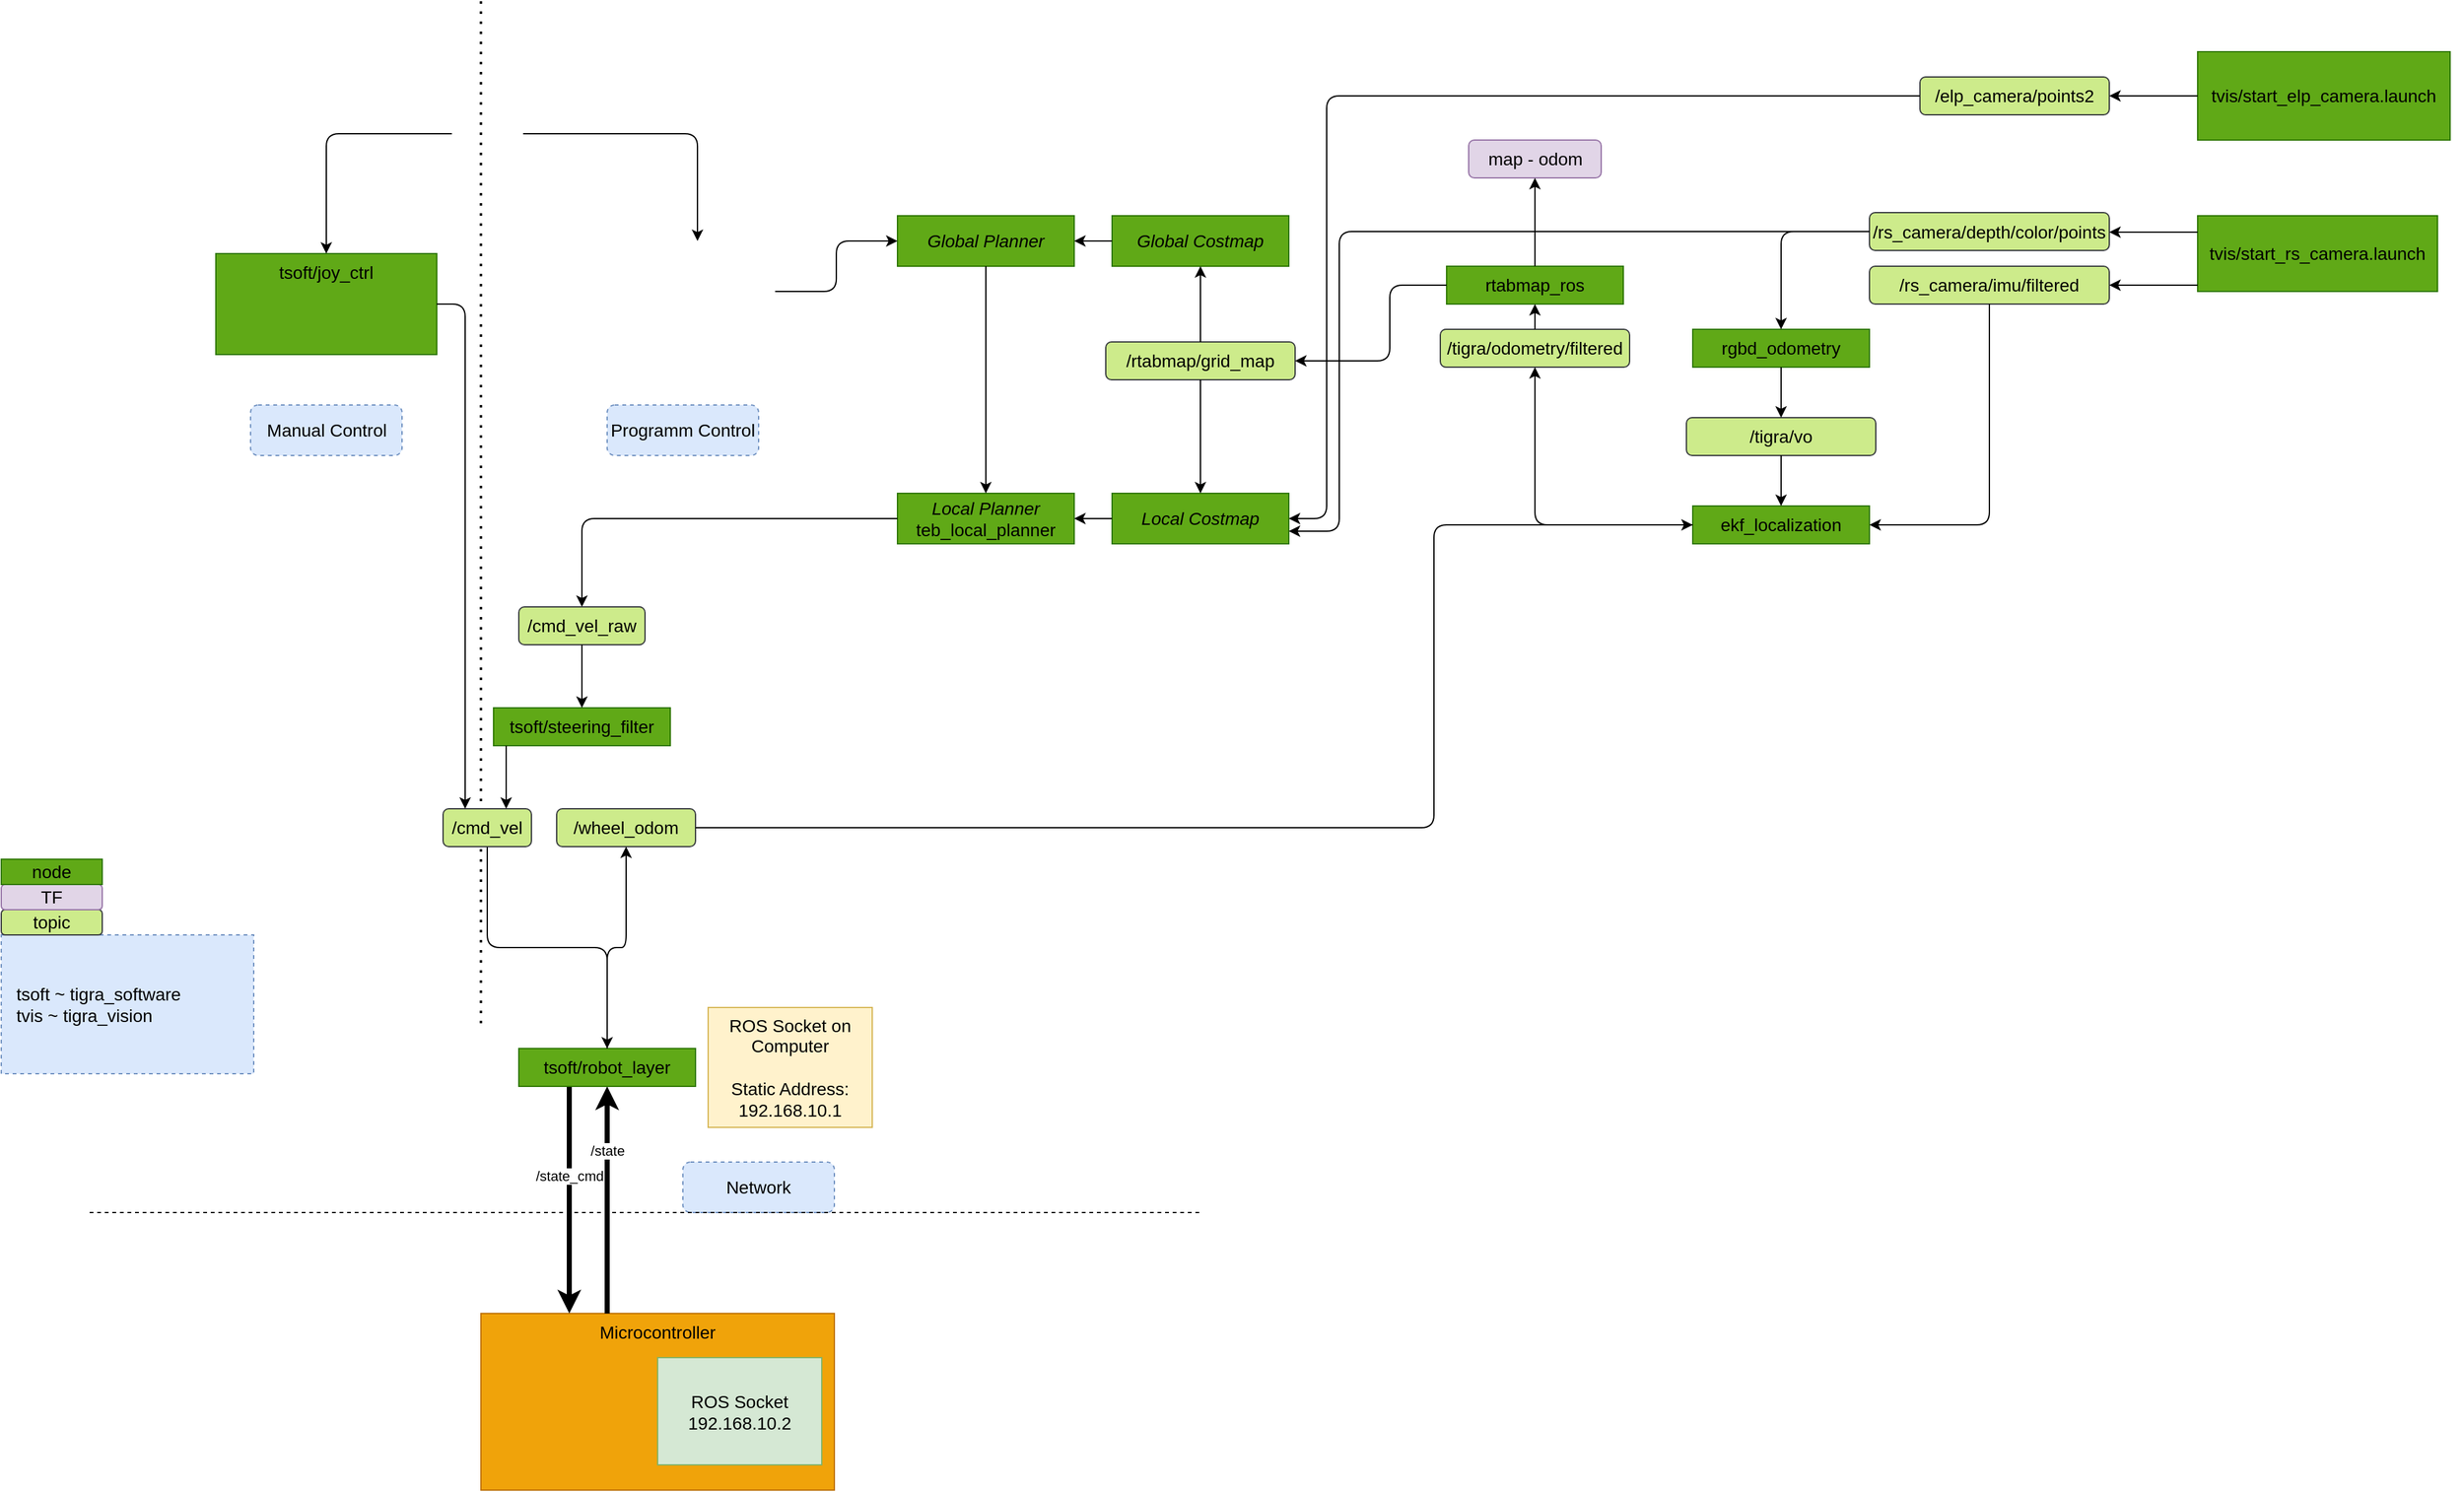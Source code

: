 <mxfile>
    <diagram id="4g6jTl6MtuZaUHWPY0bz" name="Page-1">
        <mxGraphModel dx="1684" dy="2125" grid="1" gridSize="10" guides="1" tooltips="1" connect="1" arrows="1" fold="1" page="1" pageScale="1" pageWidth="850" pageHeight="1100" math="0" shadow="0">
            <root>
                <mxCell id="0"/>
                <mxCell id="1" parent="0"/>
                <mxCell id="128" value="tvis/start_rs_camera.launch" style="rounded=0;whiteSpace=wrap;html=1;fillColor=#60a917;strokeColor=#2D7600;fontSize=14;fontColor=#000000;verticalAlign=middle;" parent="1" vertex="1">
                    <mxGeometry x="1780" y="10" width="190" height="60" as="geometry"/>
                </mxCell>
                <mxCell id="123" value="" style="endArrow=none;dashed=1;html=1;dashPattern=1 3;strokeWidth=2;rounded=1;sketch=0;fontColor=#000000;" parent="1" edge="1">
                    <mxGeometry width="50" height="50" relative="1" as="geometry">
                        <mxPoint x="420" y="650" as="sourcePoint"/>
                        <mxPoint x="420" y="-160" as="targetPoint"/>
                    </mxGeometry>
                </mxCell>
                <mxCell id="44" value="Microcontroller" style="rounded=0;whiteSpace=wrap;html=1;fillColor=#f0a30a;strokeColor=#BD7000;fontSize=14;fontColor=#000000;verticalAlign=top;" parent="1" vertex="1">
                    <mxGeometry x="420" y="880" width="280" height="140" as="geometry"/>
                </mxCell>
                <mxCell id="46" value="" style="shape=image;verticalLabelPosition=bottom;labelBackgroundColor=#ffffff;verticalAlign=top;aspect=fixed;imageAspect=0;image=https://www.terraelectronica.ru/images/icatalog/big/n/nucleo-f767zi.png;" parent="1" vertex="1">
                    <mxGeometry x="430" y="915" width="116.32" height="85" as="geometry"/>
                </mxCell>
                <mxCell id="47" value="ROS Socket&lt;br&gt;192.168.10.2" style="rounded=0;whiteSpace=wrap;html=1;fillColor=#d5e8d4;strokeColor=#82b366;fontSize=14;fontColor=#000000;labelBorderColor=none;" parent="1" vertex="1">
                    <mxGeometry x="560" y="915" width="130" height="85" as="geometry"/>
                </mxCell>
                <mxCell id="48" style="rounded=0;orthogonalLoop=1;jettySize=auto;html=1;fontSize=14;fontColor=#000000;strokeWidth=4;startArrow=none;startFill=1;endArrow=classic;endFill=1;sketch=0;edgeStyle=orthogonalEdgeStyle;" parent="1" source="44" target="60" edge="1">
                    <mxGeometry relative="1" as="geometry">
                        <mxPoint x="640.034" y="810" as="sourcePoint"/>
                        <mxPoint x="560" y="770" as="targetPoint"/>
                        <Array as="points">
                            <mxPoint x="520" y="820"/>
                            <mxPoint x="520" y="820"/>
                        </Array>
                    </mxGeometry>
                </mxCell>
                <mxCell id="61" value="/state" style="edgeLabel;html=1;align=center;verticalAlign=middle;resizable=0;points=[];" parent="48" vertex="1" connectable="0">
                    <mxGeometry x="0.433" relative="1" as="geometry">
                        <mxPoint as="offset"/>
                    </mxGeometry>
                </mxCell>
                <mxCell id="50" value="Network" style="rounded=1;whiteSpace=wrap;html=1;fontSize=14;fillColor=#dae8fc;strokeColor=#6c8ebf;fontColor=#000000;dashed=1;" parent="1" vertex="1">
                    <mxGeometry x="580" y="760" width="120" height="40" as="geometry"/>
                </mxCell>
                <mxCell id="52" style="rounded=1;orthogonalLoop=1;jettySize=auto;html=1;fontSize=14;fontColor=#000000;strokeWidth=4;startArrow=none;startFill=1;sketch=0;edgeStyle=orthogonalEdgeStyle;entryX=0.25;entryY=0;entryDx=0;entryDy=0;" parent="1" source="60" target="44" edge="1">
                    <mxGeometry relative="1" as="geometry">
                        <mxPoint x="490.034" y="840" as="sourcePoint"/>
                        <mxPoint x="470" y="880" as="targetPoint"/>
                        <Array as="points">
                            <mxPoint x="490" y="760"/>
                            <mxPoint x="490" y="760"/>
                        </Array>
                    </mxGeometry>
                </mxCell>
                <mxCell id="62" value="/state_cmd" style="edgeLabel;html=1;align=center;verticalAlign=middle;resizable=0;points=[];" parent="52" vertex="1" connectable="0">
                    <mxGeometry x="-0.394" y="2" relative="1" as="geometry">
                        <mxPoint x="-2" y="16" as="offset"/>
                    </mxGeometry>
                </mxCell>
                <mxCell id="60" value="tsoft/robot_layer" style="rounded=0;whiteSpace=wrap;html=1;fillColor=#60a917;strokeColor=#2D7600;fontSize=14;fontColor=#000000;" parent="1" vertex="1">
                    <mxGeometry x="450" y="670" width="140" height="30" as="geometry"/>
                </mxCell>
                <mxCell id="63" value="tsoft ~ tigra_software&lt;br&gt;tvis ~ tigra_vision" style="rounded=0;whiteSpace=wrap;html=1;fontSize=14;fillColor=#dae8fc;strokeColor=#6c8ebf;fontColor=#000000;dashed=1;shadow=0;sketch=0;glass=0;align=left;spacingLeft=10;" parent="1" vertex="1">
                    <mxGeometry x="40" y="580" width="200" height="110" as="geometry"/>
                </mxCell>
                <mxCell id="66" style="rounded=1;orthogonalLoop=1;jettySize=auto;html=1;fontSize=14;fontColor=#000000;sketch=0;edgeStyle=orthogonalEdgeStyle;" parent="1" source="88" target="60" edge="1">
                    <mxGeometry relative="1" as="geometry">
                        <mxPoint x="485" y="500" as="sourcePoint"/>
                        <mxPoint x="800" y="565" as="targetPoint"/>
                    </mxGeometry>
                </mxCell>
                <mxCell id="86" value="ROS Socket on Computer&lt;br&gt;&lt;br&gt;Static Address: 192.168.10.1" style="rounded=0;whiteSpace=wrap;html=1;fillColor=#fff2cc;strokeColor=#d6b656;fontSize=14;labelBorderColor=none;fontColor=#000000;" parent="1" vertex="1">
                    <mxGeometry x="600" y="637.5" width="130" height="95" as="geometry"/>
                </mxCell>
                <mxCell id="87" value="" style="endArrow=none;html=1;strokeWidth=1;dashed=1;" parent="1" edge="1">
                    <mxGeometry width="50" height="50" relative="1" as="geometry">
                        <mxPoint x="110" y="800" as="sourcePoint"/>
                        <mxPoint x="990" y="800" as="targetPoint"/>
                    </mxGeometry>
                </mxCell>
                <mxCell id="88" value="/cmd_vel" style="rounded=1;whiteSpace=wrap;html=1;fontSize=14;fillColor=#cdeb8b;strokeColor=#36393d;fontColor=#000000;" parent="1" vertex="1">
                    <mxGeometry x="390" y="480" width="70" height="30" as="geometry"/>
                </mxCell>
                <mxCell id="89" value="topic" style="rounded=1;whiteSpace=wrap;html=1;fontSize=14;fillColor=#cdeb8b;strokeColor=#36393d;fontColor=#000000;" parent="1" vertex="1">
                    <mxGeometry x="40" y="560" width="80" height="20" as="geometry"/>
                </mxCell>
                <mxCell id="90" value="TF" style="rounded=1;whiteSpace=wrap;html=1;fontSize=14;fillColor=#e1d5e7;strokeColor=#9673a6;fontColor=#000000;" parent="1" vertex="1">
                    <mxGeometry x="40" y="540" width="80" height="20" as="geometry"/>
                </mxCell>
                <mxCell id="92" value="/wheel_odom" style="rounded=1;whiteSpace=wrap;html=1;fontSize=14;fillColor=#cdeb8b;strokeColor=#36393d;fontColor=#000000;" parent="1" vertex="1">
                    <mxGeometry x="480" y="480" width="110" height="30" as="geometry"/>
                </mxCell>
                <mxCell id="93" style="rounded=1;orthogonalLoop=1;jettySize=auto;html=1;fontSize=14;fontColor=#000000;sketch=0;edgeStyle=orthogonalEdgeStyle;" parent="1" source="60" target="92" edge="1">
                    <mxGeometry relative="1" as="geometry">
                        <mxPoint x="530" y="680" as="sourcePoint"/>
                        <mxPoint x="570" y="590" as="targetPoint"/>
                    </mxGeometry>
                </mxCell>
                <mxCell id="110" value="node" style="rounded=0;whiteSpace=wrap;html=1;fillColor=#60a917;strokeColor=#2D7600;fontSize=14;fontColor=#000000;" parent="1" vertex="1">
                    <mxGeometry x="40" y="520" width="80" height="20" as="geometry"/>
                </mxCell>
                <mxCell id="111" value="&lt;i&gt;Local Planner&lt;br&gt;&lt;/i&gt;teb_local_planner" style="rounded=0;whiteSpace=wrap;html=1;fillColor=#60a917;strokeColor=#2D7600;fontSize=14;fontColor=#000000;" parent="1" vertex="1">
                    <mxGeometry x="750" y="230" width="140" height="40" as="geometry"/>
                </mxCell>
                <mxCell id="113" value="" style="shape=image;verticalLabelPosition=bottom;labelBackgroundColor=#ffffff;verticalAlign=top;aspect=fixed;imageAspect=0;image=https://upload.wikimedia.org/wikipedia/commons/thumb/5/50/User_icon-cp.svg/1200px-User_icon-cp.svg.png;" parent="1" vertex="1">
                    <mxGeometry x="397" y="-90" width="56.4" height="70" as="geometry"/>
                </mxCell>
                <mxCell id="115" value="" style="shape=image;verticalLabelPosition=bottom;labelBackgroundColor=#ffffff;verticalAlign=top;aspect=fixed;imageAspect=0;image=https://raw.githubusercontent.com/ros-visualization/rviz/kinetic-devel/images/splash.png;" parent="1" vertex="1">
                    <mxGeometry x="530" y="30" width="123.08" height="80" as="geometry"/>
                </mxCell>
                <mxCell id="116" value="tsoft/joy_ctrl" style="rounded=0;whiteSpace=wrap;html=1;fillColor=#60a917;strokeColor=#2D7600;fontSize=14;fontColor=#000000;verticalAlign=top;" parent="1" vertex="1">
                    <mxGeometry x="210" y="40" width="175" height="80" as="geometry"/>
                </mxCell>
                <mxCell id="114" value="" style="shape=image;verticalLabelPosition=bottom;labelBackgroundColor=#ffffff;verticalAlign=top;aspect=fixed;imageAspect=0;image=https://icon-library.com/images/joystick-icon-png/joystick-icon-png-0.jpg;" parent="1" vertex="1">
                    <mxGeometry x="279.53" y="70" width="55.47" height="40" as="geometry"/>
                </mxCell>
                <mxCell id="117" style="rounded=1;orthogonalLoop=1;jettySize=auto;html=1;fontSize=14;fontColor=#000000;entryX=0.25;entryY=0;entryDx=0;entryDy=0;sketch=0;edgeStyle=orthogonalEdgeStyle;" parent="1" source="116" target="88" edge="1">
                    <mxGeometry relative="1" as="geometry">
                        <mxPoint x="360" y="202.5" as="sourcePoint"/>
                        <mxPoint x="385" y="377.5" as="targetPoint"/>
                    </mxGeometry>
                </mxCell>
                <mxCell id="120" style="rounded=1;orthogonalLoop=1;jettySize=auto;html=1;fontSize=14;fontColor=#000000;sketch=0;edgeStyle=orthogonalEdgeStyle;" parent="1" source="111" target="144" edge="1">
                    <mxGeometry relative="1" as="geometry">
                        <mxPoint x="367.483" y="130" as="sourcePoint"/>
                        <mxPoint x="417.5" y="490" as="targetPoint"/>
                    </mxGeometry>
                </mxCell>
                <mxCell id="121" style="rounded=1;orthogonalLoop=1;jettySize=auto;html=1;fontSize=14;fontColor=#000000;sketch=0;edgeStyle=orthogonalEdgeStyle;" parent="1" source="113" target="116" edge="1">
                    <mxGeometry relative="1" as="geometry">
                        <mxPoint x="395" y="90" as="sourcePoint"/>
                        <mxPoint x="417.5" y="490" as="targetPoint"/>
                    </mxGeometry>
                </mxCell>
                <mxCell id="122" style="rounded=1;orthogonalLoop=1;jettySize=auto;html=1;fontSize=14;fontColor=#000000;sketch=0;edgeStyle=orthogonalEdgeStyle;" parent="1" source="113" target="115" edge="1">
                    <mxGeometry relative="1" as="geometry">
                        <mxPoint x="450" y="-55" as="sourcePoint"/>
                        <mxPoint x="307.5" y="50" as="targetPoint"/>
                    </mxGeometry>
                </mxCell>
                <mxCell id="124" value="Manual Control" style="rounded=1;whiteSpace=wrap;html=1;fontSize=14;fillColor=#dae8fc;strokeColor=#6c8ebf;fontColor=#000000;dashed=1;" parent="1" vertex="1">
                    <mxGeometry x="237.5" y="160" width="120" height="40" as="geometry"/>
                </mxCell>
                <mxCell id="125" value="Programm Control" style="rounded=1;whiteSpace=wrap;html=1;fontSize=14;fillColor=#dae8fc;strokeColor=#6c8ebf;fontColor=#000000;dashed=1;" parent="1" vertex="1">
                    <mxGeometry x="520" y="160" width="120" height="40" as="geometry"/>
                </mxCell>
                <mxCell id="127" value="" style="shape=image;verticalLabelPosition=bottom;labelBackgroundColor=#ffffff;verticalAlign=top;aspect=fixed;imageAspect=0;image=https://st.bmshop.net/jone12120/product/m/367e458e-60b8e6db2f95d.jpg;flipH=0;" parent="1" vertex="1">
                    <mxGeometry x="1940" y="-10" width="40" height="40" as="geometry"/>
                </mxCell>
                <mxCell id="129" value="tvis/start_elp_camera.launch" style="rounded=0;whiteSpace=wrap;html=1;fillColor=#60a917;strokeColor=#2D7600;fontSize=14;fontColor=#000000;verticalAlign=middle;" parent="1" vertex="1">
                    <mxGeometry x="1780" y="-120" width="200" height="70" as="geometry"/>
                </mxCell>
                <mxCell id="131" value="/elp_camera/points2" style="rounded=1;whiteSpace=wrap;html=1;fontSize=14;fillColor=#cdeb8b;strokeColor=#36393d;fontColor=#000000;" parent="1" vertex="1">
                    <mxGeometry x="1560" y="-100" width="150" height="30" as="geometry"/>
                </mxCell>
                <mxCell id="134" style="rounded=1;orthogonalLoop=1;jettySize=auto;html=1;fontSize=14;fontColor=#000000;sketch=0;edgeStyle=orthogonalEdgeStyle;" parent="1" source="129" target="131" edge="1">
                    <mxGeometry relative="1" as="geometry">
                        <mxPoint x="1120" y="50" as="sourcePoint"/>
                        <mxPoint x="1740" y="-100" as="targetPoint"/>
                    </mxGeometry>
                </mxCell>
                <mxCell id="135" value="/rs_camera/depth/color/points" style="rounded=1;whiteSpace=wrap;html=1;fontSize=14;fillColor=#cdeb8b;strokeColor=#36393d;fontColor=#000000;" parent="1" vertex="1">
                    <mxGeometry x="1520" y="7.5" width="190" height="30" as="geometry"/>
                </mxCell>
                <mxCell id="136" style="rounded=1;orthogonalLoop=1;jettySize=auto;html=1;fontSize=14;fontColor=#000000;sketch=0;edgeStyle=orthogonalEdgeStyle;" parent="1" source="128" target="135" edge="1">
                    <mxGeometry relative="1" as="geometry">
                        <mxPoint x="1790" y="-75" as="sourcePoint"/>
                        <mxPoint x="1720" y="-75" as="targetPoint"/>
                        <Array as="points">
                            <mxPoint x="1770" y="23"/>
                            <mxPoint x="1770" y="23"/>
                        </Array>
                    </mxGeometry>
                </mxCell>
                <mxCell id="137" value="/rs_camera/imu/filtered" style="rounded=1;whiteSpace=wrap;html=1;fontSize=14;fillColor=#cdeb8b;strokeColor=#36393d;fontColor=#000000;" parent="1" vertex="1">
                    <mxGeometry x="1520" y="50" width="190" height="30" as="geometry"/>
                </mxCell>
                <mxCell id="138" style="rounded=1;orthogonalLoop=1;jettySize=auto;html=1;fontSize=14;fontColor=#000000;sketch=0;edgeStyle=orthogonalEdgeStyle;" parent="1" source="128" target="137" edge="1">
                    <mxGeometry relative="1" as="geometry">
                        <mxPoint x="1790" y="33.0" as="sourcePoint"/>
                        <mxPoint x="1720" y="33.0" as="targetPoint"/>
                        <Array as="points">
                            <mxPoint x="1740" y="65"/>
                            <mxPoint x="1740" y="65"/>
                        </Array>
                    </mxGeometry>
                </mxCell>
                <mxCell id="139" value="ekf_localization" style="rounded=0;whiteSpace=wrap;html=1;fillColor=#60a917;strokeColor=#2D7600;fontSize=14;fontColor=#000000;" parent="1" vertex="1">
                    <mxGeometry x="1380" y="240" width="140" height="30" as="geometry"/>
                </mxCell>
                <mxCell id="140" style="rounded=1;orthogonalLoop=1;jettySize=auto;html=1;fontSize=14;fontColor=#000000;sketch=0;edgeStyle=orthogonalEdgeStyle;" parent="1" source="137" target="139" edge="1">
                    <mxGeometry relative="1" as="geometry">
                        <mxPoint x="1420" y="595" as="sourcePoint"/>
                        <mxPoint x="1350" y="595" as="targetPoint"/>
                        <Array as="points">
                            <mxPoint x="1615" y="255"/>
                        </Array>
                    </mxGeometry>
                </mxCell>
                <mxCell id="141" style="rounded=1;orthogonalLoop=1;jettySize=auto;html=1;fontSize=14;fontColor=#000000;sketch=0;edgeStyle=orthogonalEdgeStyle;" parent="1" source="92" target="139" edge="1">
                    <mxGeometry relative="1" as="geometry">
                        <mxPoint x="1160" y="595" as="sourcePoint"/>
                        <mxPoint x="1000" y="280" as="targetPoint"/>
                        <Array as="points">
                            <mxPoint x="1175" y="495"/>
                        </Array>
                    </mxGeometry>
                </mxCell>
                <mxCell id="142" value="" style="shape=image;verticalLabelPosition=bottom;labelBackgroundColor=#ffffff;verticalAlign=top;aspect=fixed;imageAspect=0;image=http://sc04.alicdn.com/kf/H5f2f300c464a4552b375d37627a756c34.jpg;" parent="1" vertex="1">
                    <mxGeometry x="1940" y="-140" width="50" height="50" as="geometry"/>
                </mxCell>
                <mxCell id="143" value="tsoft/steering_filter" style="rounded=0;whiteSpace=wrap;html=1;fillColor=#60a917;strokeColor=#2D7600;fontSize=14;fontColor=#000000;" parent="1" vertex="1">
                    <mxGeometry x="430.0" y="400" width="140" height="30" as="geometry"/>
                </mxCell>
                <mxCell id="144" value="/cmd_vel_raw" style="rounded=1;whiteSpace=wrap;html=1;fontSize=14;fillColor=#cdeb8b;strokeColor=#36393d;fontColor=#000000;" parent="1" vertex="1">
                    <mxGeometry x="450" y="320" width="100" height="30" as="geometry"/>
                </mxCell>
                <mxCell id="145" style="rounded=1;orthogonalLoop=1;jettySize=auto;html=1;fontSize=14;fontColor=#000000;sketch=0;edgeStyle=orthogonalEdgeStyle;" parent="1" source="143" target="88" edge="1">
                    <mxGeometry relative="1" as="geometry">
                        <mxPoint x="650" y="265.029" as="sourcePoint"/>
                        <mxPoint x="452.5" y="490" as="targetPoint"/>
                        <Array as="points">
                            <mxPoint x="440" y="450"/>
                            <mxPoint x="440" y="450"/>
                        </Array>
                    </mxGeometry>
                </mxCell>
                <mxCell id="146" style="rounded=1;orthogonalLoop=1;jettySize=auto;html=1;fontSize=14;fontColor=#000000;sketch=0;edgeStyle=orthogonalEdgeStyle;" parent="1" source="144" target="143" edge="1">
                    <mxGeometry relative="1" as="geometry">
                        <mxPoint x="500" y="435.029" as="sourcePoint"/>
                        <mxPoint x="440" y="490" as="targetPoint"/>
                    </mxGeometry>
                </mxCell>
                <mxCell id="147" value="rgbd_odometry" style="rounded=0;whiteSpace=wrap;html=1;fillColor=#60a917;strokeColor=#2D7600;fontSize=14;fontColor=#000000;" parent="1" vertex="1">
                    <mxGeometry x="1380" y="100" width="140" height="30" as="geometry"/>
                </mxCell>
                <mxCell id="148" style="rounded=1;orthogonalLoop=1;jettySize=auto;html=1;fontSize=14;fontColor=#000000;sketch=0;edgeStyle=orthogonalEdgeStyle;" parent="1" source="135" target="147" edge="1">
                    <mxGeometry relative="1" as="geometry">
                        <mxPoint x="1160" y="595" as="sourcePoint"/>
                        <mxPoint x="1000" y="280" as="targetPoint"/>
                        <Array as="points">
                            <mxPoint x="1450" y="23"/>
                        </Array>
                    </mxGeometry>
                </mxCell>
                <mxCell id="149" value="/tigra/vo" style="rounded=1;whiteSpace=wrap;html=1;fontSize=14;fillColor=#cdeb8b;strokeColor=#36393d;fontColor=#000000;" parent="1" vertex="1">
                    <mxGeometry x="1375" y="170" width="150" height="30" as="geometry"/>
                </mxCell>
                <mxCell id="150" style="rounded=1;orthogonalLoop=1;jettySize=auto;html=1;fontSize=14;fontColor=#000000;sketch=0;edgeStyle=orthogonalEdgeStyle;" parent="1" source="147" target="149" edge="1">
                    <mxGeometry relative="1" as="geometry">
                        <mxPoint x="1255" y="537.5" as="sourcePoint"/>
                        <mxPoint x="1260" y="265" as="targetPoint"/>
                    </mxGeometry>
                </mxCell>
                <mxCell id="151" style="rounded=1;orthogonalLoop=1;jettySize=auto;html=1;fontSize=14;fontColor=#000000;sketch=0;edgeStyle=orthogonalEdgeStyle;" parent="1" source="149" target="139" edge="1">
                    <mxGeometry relative="1" as="geometry">
                        <mxPoint x="1160" y="595" as="sourcePoint"/>
                        <mxPoint x="1000" y="280" as="targetPoint"/>
                    </mxGeometry>
                </mxCell>
                <mxCell id="152" value="&lt;i&gt;Global Planner&lt;/i&gt;" style="rounded=0;whiteSpace=wrap;html=1;fillColor=#60a917;strokeColor=#2D7600;fontSize=14;fontColor=#000000;" parent="1" vertex="1">
                    <mxGeometry x="750" y="10" width="140" height="40" as="geometry"/>
                </mxCell>
                <mxCell id="153" style="rounded=1;orthogonalLoop=1;jettySize=auto;html=1;fontSize=14;fontColor=#000000;sketch=0;edgeStyle=orthogonalEdgeStyle;" parent="1" source="152" target="111" edge="1">
                    <mxGeometry relative="1" as="geometry">
                        <mxPoint x="1110" y="185" as="sourcePoint"/>
                        <mxPoint x="1000" y="250" as="targetPoint"/>
                    </mxGeometry>
                </mxCell>
                <mxCell id="154" value="&lt;i&gt;Local Costmap&lt;/i&gt;" style="rounded=0;whiteSpace=wrap;html=1;fillColor=#60a917;strokeColor=#2D7600;fontSize=14;fontColor=#000000;" parent="1" vertex="1">
                    <mxGeometry x="920" y="230" width="140" height="40" as="geometry"/>
                </mxCell>
                <mxCell id="155" value="&lt;i&gt;Global Costmap&lt;/i&gt;" style="rounded=0;whiteSpace=wrap;html=1;fillColor=#60a917;strokeColor=#2D7600;fontSize=14;fontColor=#000000;" parent="1" vertex="1">
                    <mxGeometry x="920" y="10" width="140" height="40" as="geometry"/>
                </mxCell>
                <mxCell id="156" style="rounded=1;orthogonalLoop=1;jettySize=auto;html=1;fontSize=14;fontColor=#000000;sketch=0;edgeStyle=orthogonalEdgeStyle;" parent="1" source="155" target="152" edge="1">
                    <mxGeometry relative="1" as="geometry">
                        <mxPoint x="830" y="60" as="sourcePoint"/>
                        <mxPoint x="830" y="240" as="targetPoint"/>
                    </mxGeometry>
                </mxCell>
                <mxCell id="158" style="rounded=1;orthogonalLoop=1;jettySize=auto;html=1;fontSize=14;fontColor=#000000;sketch=0;edgeStyle=orthogonalEdgeStyle;" parent="1" source="154" target="111" edge="1">
                    <mxGeometry relative="1" as="geometry">
                        <mxPoint x="1000" y="60" as="sourcePoint"/>
                        <mxPoint x="1000" y="240" as="targetPoint"/>
                    </mxGeometry>
                </mxCell>
                <mxCell id="159" style="rounded=1;orthogonalLoop=1;jettySize=auto;html=1;fontSize=14;fontColor=#000000;sketch=0;edgeStyle=orthogonalEdgeStyle;" parent="1" source="135" target="154" edge="1">
                    <mxGeometry relative="1" as="geometry">
                        <mxPoint x="1530" y="32.5" as="sourcePoint"/>
                        <mxPoint x="1460" y="110" as="targetPoint"/>
                        <Array as="points">
                            <mxPoint x="1100" y="23"/>
                            <mxPoint x="1100" y="260"/>
                        </Array>
                    </mxGeometry>
                </mxCell>
                <mxCell id="160" style="rounded=1;orthogonalLoop=1;jettySize=auto;html=1;fontSize=14;fontColor=#000000;sketch=0;edgeStyle=orthogonalEdgeStyle;" parent="1" source="131" target="154" edge="1">
                    <mxGeometry relative="1" as="geometry">
                        <mxPoint x="1530" y="32.5" as="sourcePoint"/>
                        <mxPoint x="1070" y="260" as="targetPoint"/>
                        <Array as="points">
                            <mxPoint x="1090" y="-85"/>
                            <mxPoint x="1090" y="250"/>
                        </Array>
                    </mxGeometry>
                </mxCell>
                <mxCell id="161" value="rtabmap_ros" style="rounded=0;whiteSpace=wrap;html=1;fillColor=#60a917;strokeColor=#2D7600;fontSize=14;fontColor=#000000;" parent="1" vertex="1">
                    <mxGeometry x="1185" y="50" width="140" height="30" as="geometry"/>
                </mxCell>
                <mxCell id="162" value="/rtabmap/grid_map" style="rounded=1;whiteSpace=wrap;html=1;fontSize=14;fillColor=#cdeb8b;strokeColor=#36393d;fontColor=#000000;" parent="1" vertex="1">
                    <mxGeometry x="915" y="110" width="150" height="30" as="geometry"/>
                </mxCell>
                <mxCell id="163" value="/tigra/odometry/filtered" style="rounded=1;whiteSpace=wrap;html=1;fontSize=14;fillColor=#cdeb8b;strokeColor=#36393d;fontColor=#000000;" parent="1" vertex="1">
                    <mxGeometry x="1180" y="100" width="150" height="30" as="geometry"/>
                </mxCell>
                <mxCell id="165" style="rounded=1;orthogonalLoop=1;jettySize=auto;html=1;fontSize=14;fontColor=#000000;sketch=0;edgeStyle=orthogonalEdgeStyle;" parent="1" source="139" target="163" edge="1">
                    <mxGeometry relative="1" as="geometry">
                        <mxPoint x="1285" y="200" as="sourcePoint"/>
                        <mxPoint x="1285" y="250" as="targetPoint"/>
                    </mxGeometry>
                </mxCell>
                <mxCell id="167" style="rounded=1;orthogonalLoop=1;jettySize=auto;html=1;fontSize=14;fontColor=#000000;sketch=0;edgeStyle=orthogonalEdgeStyle;" parent="1" source="163" target="161" edge="1">
                    <mxGeometry relative="1" as="geometry">
                        <mxPoint x="1390" y="265.048" as="sourcePoint"/>
                        <mxPoint x="1265" y="140" as="targetPoint"/>
                    </mxGeometry>
                </mxCell>
                <mxCell id="168" style="rounded=1;orthogonalLoop=1;jettySize=auto;html=1;fontSize=14;fontColor=#000000;sketch=0;edgeStyle=orthogonalEdgeStyle;" parent="1" source="161" target="162" edge="1">
                    <mxGeometry relative="1" as="geometry">
                        <mxPoint x="1390" y="265.0" as="sourcePoint"/>
                        <mxPoint x="1300" y="160" as="targetPoint"/>
                        <Array as="points">
                            <mxPoint x="1140" y="65"/>
                            <mxPoint x="1140" y="125"/>
                        </Array>
                    </mxGeometry>
                </mxCell>
                <mxCell id="169" style="rounded=1;orthogonalLoop=1;jettySize=auto;html=1;fontSize=14;fontColor=#000000;sketch=0;edgeStyle=orthogonalEdgeStyle;" parent="1" source="162" target="155" edge="1">
                    <mxGeometry relative="1" as="geometry">
                        <mxPoint x="1265" y="60" as="sourcePoint"/>
                        <mxPoint x="1265" y="-10" as="targetPoint"/>
                    </mxGeometry>
                </mxCell>
                <mxCell id="170" style="rounded=1;orthogonalLoop=1;jettySize=auto;html=1;fontSize=14;fontColor=#000000;sketch=0;edgeStyle=orthogonalEdgeStyle;" parent="1" source="162" target="154" edge="1">
                    <mxGeometry relative="1" as="geometry">
                        <mxPoint x="1190" y="-25.0" as="sourcePoint"/>
                        <mxPoint x="1000" y="20" as="targetPoint"/>
                    </mxGeometry>
                </mxCell>
                <mxCell id="171" style="rounded=1;orthogonalLoop=1;jettySize=auto;html=1;fontSize=14;fontColor=#000000;sketch=0;edgeStyle=orthogonalEdgeStyle;" edge="1" parent="1" source="115" target="152">
                    <mxGeometry relative="1" as="geometry">
                        <mxPoint x="830.0" y="60" as="sourcePoint"/>
                        <mxPoint x="830.0" y="240" as="targetPoint"/>
                    </mxGeometry>
                </mxCell>
                <mxCell id="172" value="map - odom" style="rounded=1;whiteSpace=wrap;html=1;fontSize=14;fillColor=#e1d5e7;strokeColor=#9673a6;fontColor=#000000;" vertex="1" parent="1">
                    <mxGeometry x="1202.5" y="-50" width="105" height="30" as="geometry"/>
                </mxCell>
                <mxCell id="173" style="rounded=1;orthogonalLoop=1;jettySize=auto;html=1;fontSize=14;fontColor=#000000;sketch=0;edgeStyle=orthogonalEdgeStyle;" edge="1" parent="1" source="161" target="172">
                    <mxGeometry relative="1" as="geometry">
                        <mxPoint x="1195" y="75" as="sourcePoint"/>
                        <mxPoint x="1075" y="135" as="targetPoint"/>
                    </mxGeometry>
                </mxCell>
            </root>
        </mxGraphModel>
    </diagram>
</mxfile>
